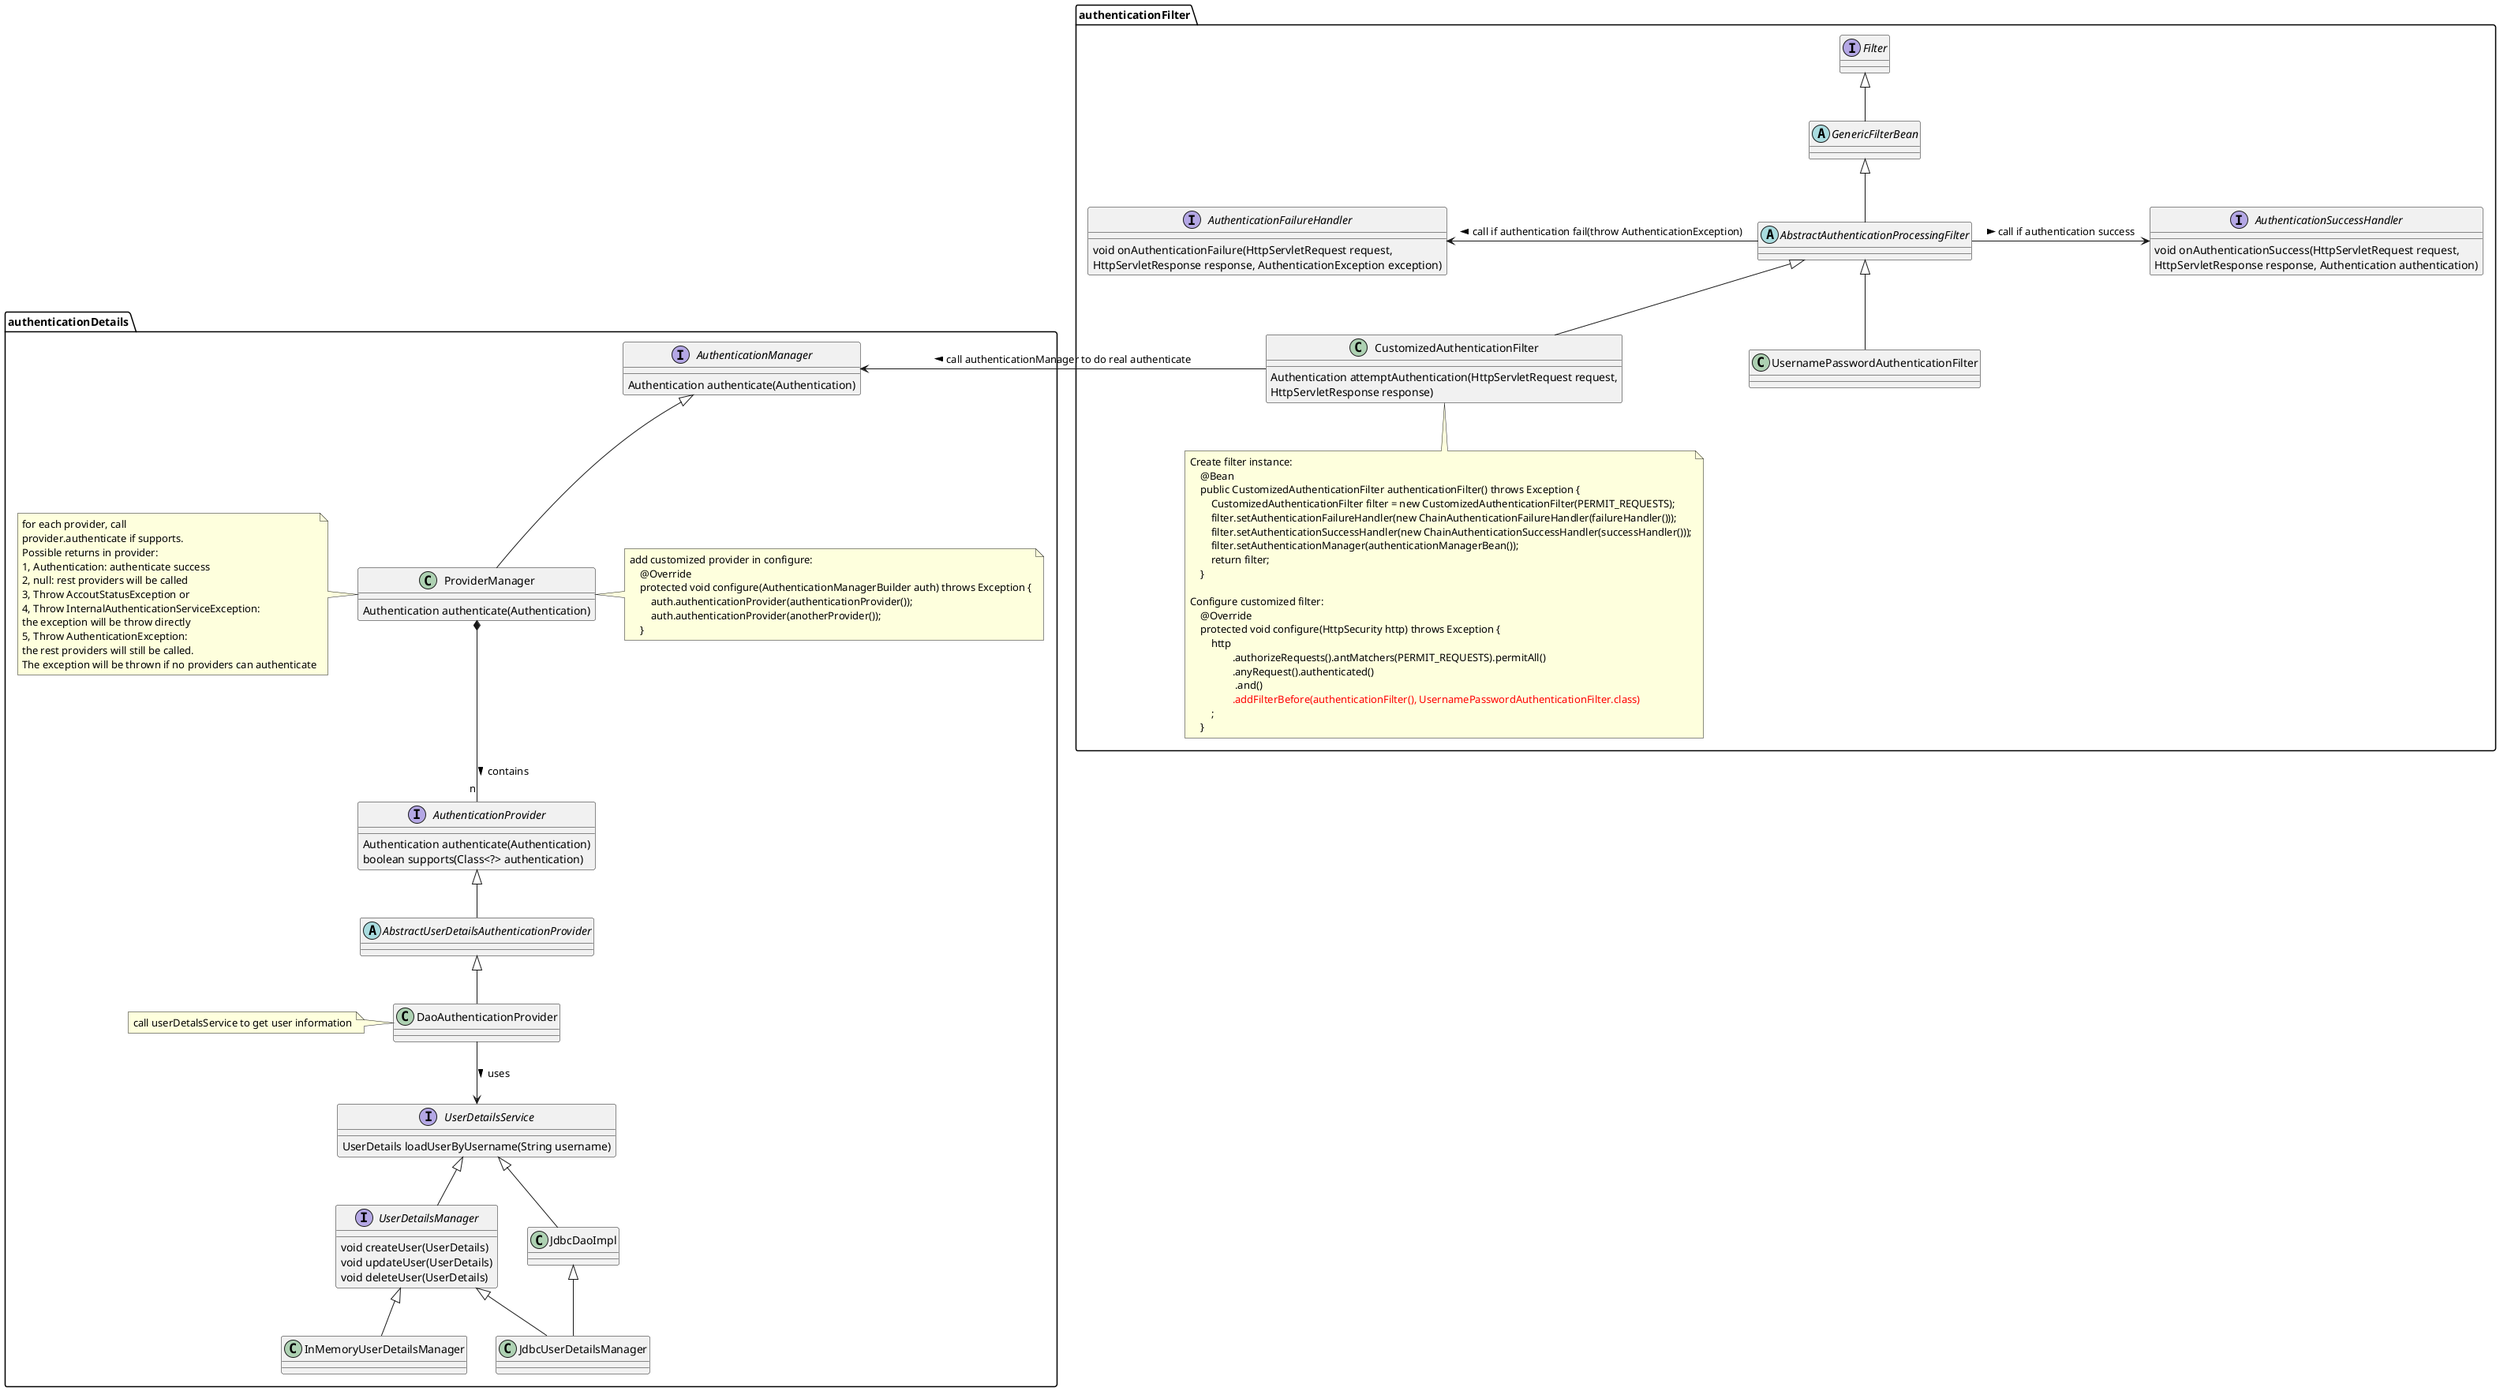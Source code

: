 @startuml
namespace authenticationDetails {
    interface AuthenticationManager {
    Authentication authenticate(Authentication)
    }

    class ProviderManager {
    Authentication authenticate(Authentication)
    }
    note left of ProviderManager
     for each provider, call
     provider.authenticate if supports.
     Possible returns in provider:
     1, Authentication: authenticate success
     2, null: rest providers will be called
     3, Throw AccoutStatusException or
     4, Throw InternalAuthenticationServiceException:
     the exception will be throw directly
     5, Throw AuthenticationException:
     the rest providers will still be called.
     The exception will be thrown if no providers can authenticate
    end note
    note right of ProviderManager
     add customized provider in configure:
         @Override
         protected void configure(AuthenticationManagerBuilder auth) throws Exception {
             auth.authenticationProvider(authenticationProvider());
             auth.authenticationProvider(anotherProvider());
         }
    end note

    interface AuthenticationProvider {
    Authentication authenticate(Authentication)
    boolean supports(Class<?> authentication)
    }

    abstract class AbstractUserDetailsAuthenticationProvider
    class DaoAuthenticationProvider
    note left: call userDetalsService to get user information

    interface UserDetailsService {
    UserDetails loadUserByUsername(String username)
    }

    interface UserDetailsManager {
    void createUser(UserDetails)
    void updateUser(UserDetails)
    void deleteUser(UserDetails)
    }

    class InMemoryUserDetailsManager

    class JdbcDaoImpl
    class JdbcUserDetailsManager
    AuthenticationManager <|-- ProviderManager
    ProviderManager *-- "n" AuthenticationProvider : contains >
    AuthenticationProvider <|-- AbstractUserDetailsAuthenticationProvider
    AbstractUserDetailsAuthenticationProvider <|-- DaoAuthenticationProvider

    DaoAuthenticationProvider --> UserDetailsService : uses >
    UserDetailsService <|-- UserDetailsManager
    UserDetailsManager <|-- InMemoryUserDetailsManager
    UserDetailsService <|-- JdbcDaoImpl
    UserDetailsManager <|-- JdbcUserDetailsManager
    JdbcDaoImpl <|-- JdbcUserDetailsManager
}

namespace authenticationFilter{
    interface Filter
    abstract class GenericFilterBean
    abstract class AbstractAuthenticationProcessingFilter
    class UsernamePasswordAuthenticationFilter
    class CustomizedAuthenticationFilter{
    Authentication attemptAuthentication(HttpServletRequest request,
    HttpServletResponse response)
    }
    interface AuthenticationSuccessHandler{
    void onAuthenticationSuccess(HttpServletRequest request,
                HttpServletResponse response, Authentication authentication)
    }
    interface AuthenticationFailureHandler{
    void onAuthenticationFailure(HttpServletRequest request,
                HttpServletResponse response, AuthenticationException exception)
    }

    Filter <|-- GenericFilterBean
    GenericFilterBean <|-- AbstractAuthenticationProcessingFilter
    AbstractAuthenticationProcessingFilter <|-- UsernamePasswordAuthenticationFilter
    AbstractAuthenticationProcessingFilter <|-- CustomizedAuthenticationFilter
    AbstractAuthenticationProcessingFilter -right> AuthenticationSuccessHandler : call if authentication success >
    AbstractAuthenticationProcessingFilter -left> AuthenticationFailureHandler : call if authentication fail(throw AuthenticationException) >

    note bottom of CustomizedAuthenticationFilter
    Create filter instance:
        @Bean
        public CustomizedAuthenticationFilter authenticationFilter() throws Exception {
            CustomizedAuthenticationFilter filter = new CustomizedAuthenticationFilter(PERMIT_REQUESTS);
            filter.setAuthenticationFailureHandler(new ChainAuthenticationFailureHandler(failureHandler()));
            filter.setAuthenticationSuccessHandler(new ChainAuthenticationSuccessHandler(successHandler()));
            filter.setAuthenticationManager(authenticationManagerBean());
            return filter;
        }

    Configure customized filter:
        @Override
        protected void configure(HttpSecurity http) throws Exception {
            http
                    .authorizeRequests().antMatchers(PERMIT_REQUESTS).permitAll()
                    .anyRequest().authenticated()
                     .and()
                    <font color="red">.addFilterBefore(authenticationFilter(), UsernamePasswordAuthenticationFilter.class)</font>
            ;
        }
    end note
}
authenticationFilter.CustomizedAuthenticationFilter -left> authenticationDetails.AuthenticationManager : call authenticationManager to do real authenticate >

@enduml